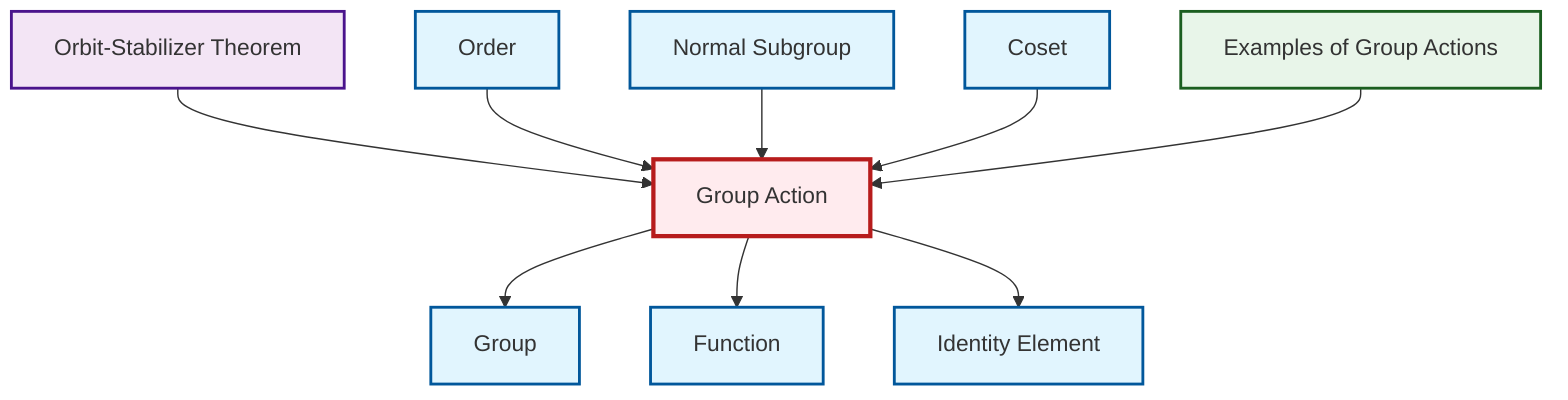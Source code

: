 graph TD
    classDef definition fill:#e1f5fe,stroke:#01579b,stroke-width:2px
    classDef theorem fill:#f3e5f5,stroke:#4a148c,stroke-width:2px
    classDef axiom fill:#fff3e0,stroke:#e65100,stroke-width:2px
    classDef example fill:#e8f5e9,stroke:#1b5e20,stroke-width:2px
    classDef current fill:#ffebee,stroke:#b71c1c,stroke-width:3px
    def-identity-element["Identity Element"]:::definition
    def-coset["Coset"]:::definition
    def-order["Order"]:::definition
    thm-orbit-stabilizer["Orbit-Stabilizer Theorem"]:::theorem
    def-function["Function"]:::definition
    def-group-action["Group Action"]:::definition
    ex-group-action-examples["Examples of Group Actions"]:::example
    def-normal-subgroup["Normal Subgroup"]:::definition
    def-group["Group"]:::definition
    thm-orbit-stabilizer --> def-group-action
    def-order --> def-group-action
    def-group-action --> def-group
    def-normal-subgroup --> def-group-action
    def-coset --> def-group-action
    def-group-action --> def-function
    ex-group-action-examples --> def-group-action
    def-group-action --> def-identity-element
    class def-group-action current